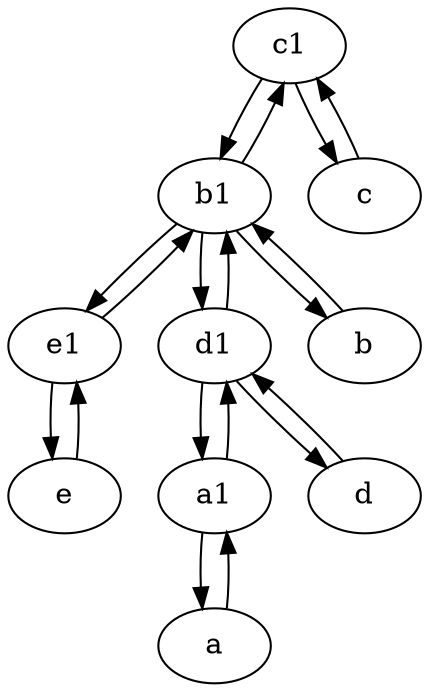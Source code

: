 digraph  {
	c1 [pos="30,15!"];
	b1 [pos="45,20!"];
	e [pos="30,50!"];
	e1 [pos="25,45!"];
	a [pos="40,10!"];
	d1 [pos="25,30!"];
	b [pos="50,20!"];
	c [pos="20,10!"];
	a1 [pos="40,15!"];
	d [pos="20,30!"];
	e1 -> b1;
	d1 -> d;
	b1 -> e1;
	a -> a1;
	c1 -> c;
	d1 -> a1;
	e -> e1;
	d -> d1;
	a1 -> a;
	c1 -> b1;
	b1 -> b;
	b1 -> d1;
	a1 -> d1;
	b -> b1;
	b1 -> c1;
	c -> c1;
	d1 -> b1;
	e1 -> e;

	}